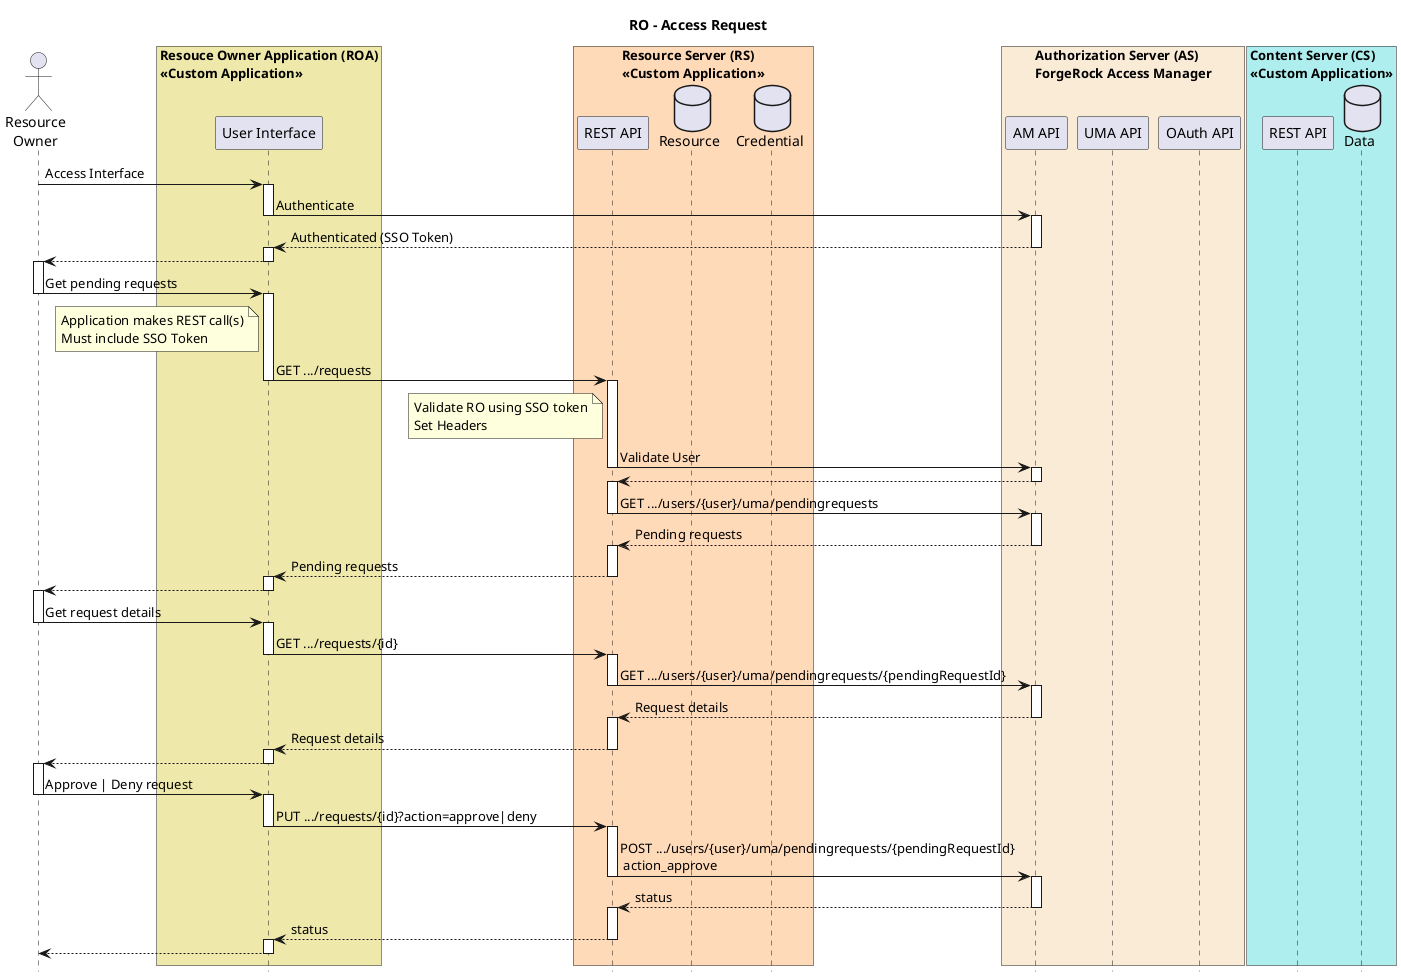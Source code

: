 @startuml
title RO - Access Request
hide footbox


actor "Resource\nOwner" as RO

box "Resouce Owner Application (ROA)\n<<Custom Application>>" #palegoldenrod
participant "User Interface" as ROAUI
end box

box "Resource Server (RS)\n<<Custom Application>>" #peachpuff
participant "REST API" as RSREST
database "Resource" as RSRESOURCE
database "Credential" as RSCRED
end box

box "Authorization Server (AS)\nForgeRock Access Manager" #antiquewhite
participant "AM API" as AMREST
participant "UMA API" as UMAREST
participant "OAuth API" as OAUTHREST
end box

box "Content Server (CS)\n<<Custom Application>>" #paleturquoise
participant "REST API" as CSREST
database "Data" as CSDATA
end box

RO->ROAUI: Access Interface 

activate ROAUI

ROAUI->AMREST: Authenticate

deactivate ROAUI

activate AMREST

AMREST-->ROAUI: Authenticated (SSO Token)

deactivate AMREST

activate ROAUI

ROAUI-->RO

deactivate ROAUI

activate RO

RO->ROAUI: Get pending requests

deactivate RO

activate ROAUI

note left of ROAUI
Application makes REST call(s)
Must include SSO Token
end note

ROAUI->RSREST: GET .../requests

deactivate ROAUI

activate RSREST

note left of RSREST
Validate RO using SSO token
Set Headers
end note

RSREST->AMREST: Validate User

deactivate RSREST

activate AMREST

AMREST-->RSREST

deactivate AMREST

activate RSREST

RSREST->AMREST: GET .../users/{user}/uma/pendingrequests

deactivate RSREST

activate AMREST

AMREST-->RSREST: Pending requests

deactivate AMREST

activate RSREST

RSREST-->ROAUI: Pending requests

deactivate RSREST

activate ROAUI

ROAUI-->RO

deactivate ROAUI

activate RO

RO->ROAUI: Get request details

deactivate RO

activate ROAUI

ROAUI->RSREST: GET .../requests/{id}

deactivate ROAUI

activate RSREST

RSREST->AMREST: GET .../users/{user}/uma/pendingrequests/{pendingRequestId}

deactivate RSREST

activate AMREST

AMREST-->RSREST: Request details

deactivate AMREST

activate RSREST

RSREST-->ROAUI: Request details

deactivate RSREST

activate ROAUI

ROAUI-->RO

deactivate ROAUI

activate RO

RO->ROAUI: Approve | Deny request

deactivate RO

activate ROAUI

ROAUI->RSREST: PUT .../requests/{id}?action=approve|deny

deactivate ROAUI

activate RSREST

RSREST->AMREST: POST .../users/{user}/uma/pendingrequests/{pendingRequestId}\n action_approve

deactivate RSREST

activate AMREST

AMREST-->RSREST: status

deactivate AMREST

activate RSREST

RSREST-->ROAUI: status

deactivate RSREST

activate ROAUI

ROAUI-->RO

deactivate ROAUI

@enduml
